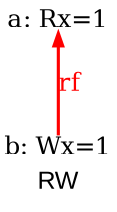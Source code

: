 digraph G {

fontname="Arial";

/* legend */
fontsize=12;
label="RW";


/* the unlocked events */
eiid0 [label="a: Rx=1", shape="none", fontsize=12, pos="1.000000,0.750000!", fixedsize="true", height="0.166667", width="0.666667"];
eiid1 [label="b: Wx=1", shape="none", fontsize=12, pos="1.000000,0.000000!", fixedsize="true", height="0.166667", width="0.666667"];

/* the intra_causality_data edges */


/* the intra_causality_control edges */

/* the poi edges */
/* the rfmap edges */
eiid0 -> eiid1 [label="rf", color="red", fontcolor="red", fontsize=12, penwidth="1.500000", arrowsize="0.600000", dir="back"];


/* The viewed-before edges */
}
